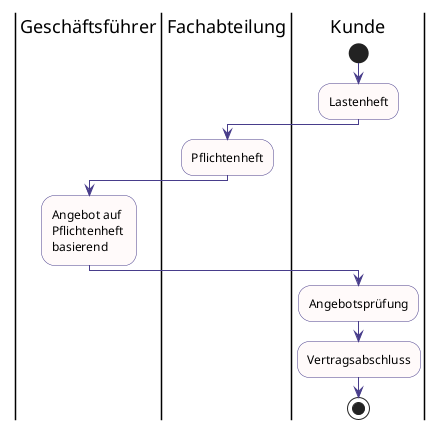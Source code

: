 @startuml
skinparam DefaultFontName "Lucida Sans Typewriter"

skinparam Activity{
    BackgroundColor snow
    BorderColor DarkSlateBlue
    DiamondBackgroundColor ghostwhite
    DiamondBorderColor DarkSlateBlue

}
skinparam Note{
    BorderColor DarkSlateBlue
    BackgroundColor LightYellow
}

skinparam ArrowColor DarkSlateBlue


'Durch Nennung Reihenfolge festlegen
|Geschäftsführer|
|Fachabteilung|
|Kunde|
	start
|Kunde|
	:Lastenheft;
|Fachabteilung|
	:Pflichtenheft;
|Geschäftsführer|
	:Angebot auf 
	Pflichtenheft 
	basierend;
|Kunde|
	:Angebotsprüfung;
	:Vertragsabschluss;
stop

	
@enduml
